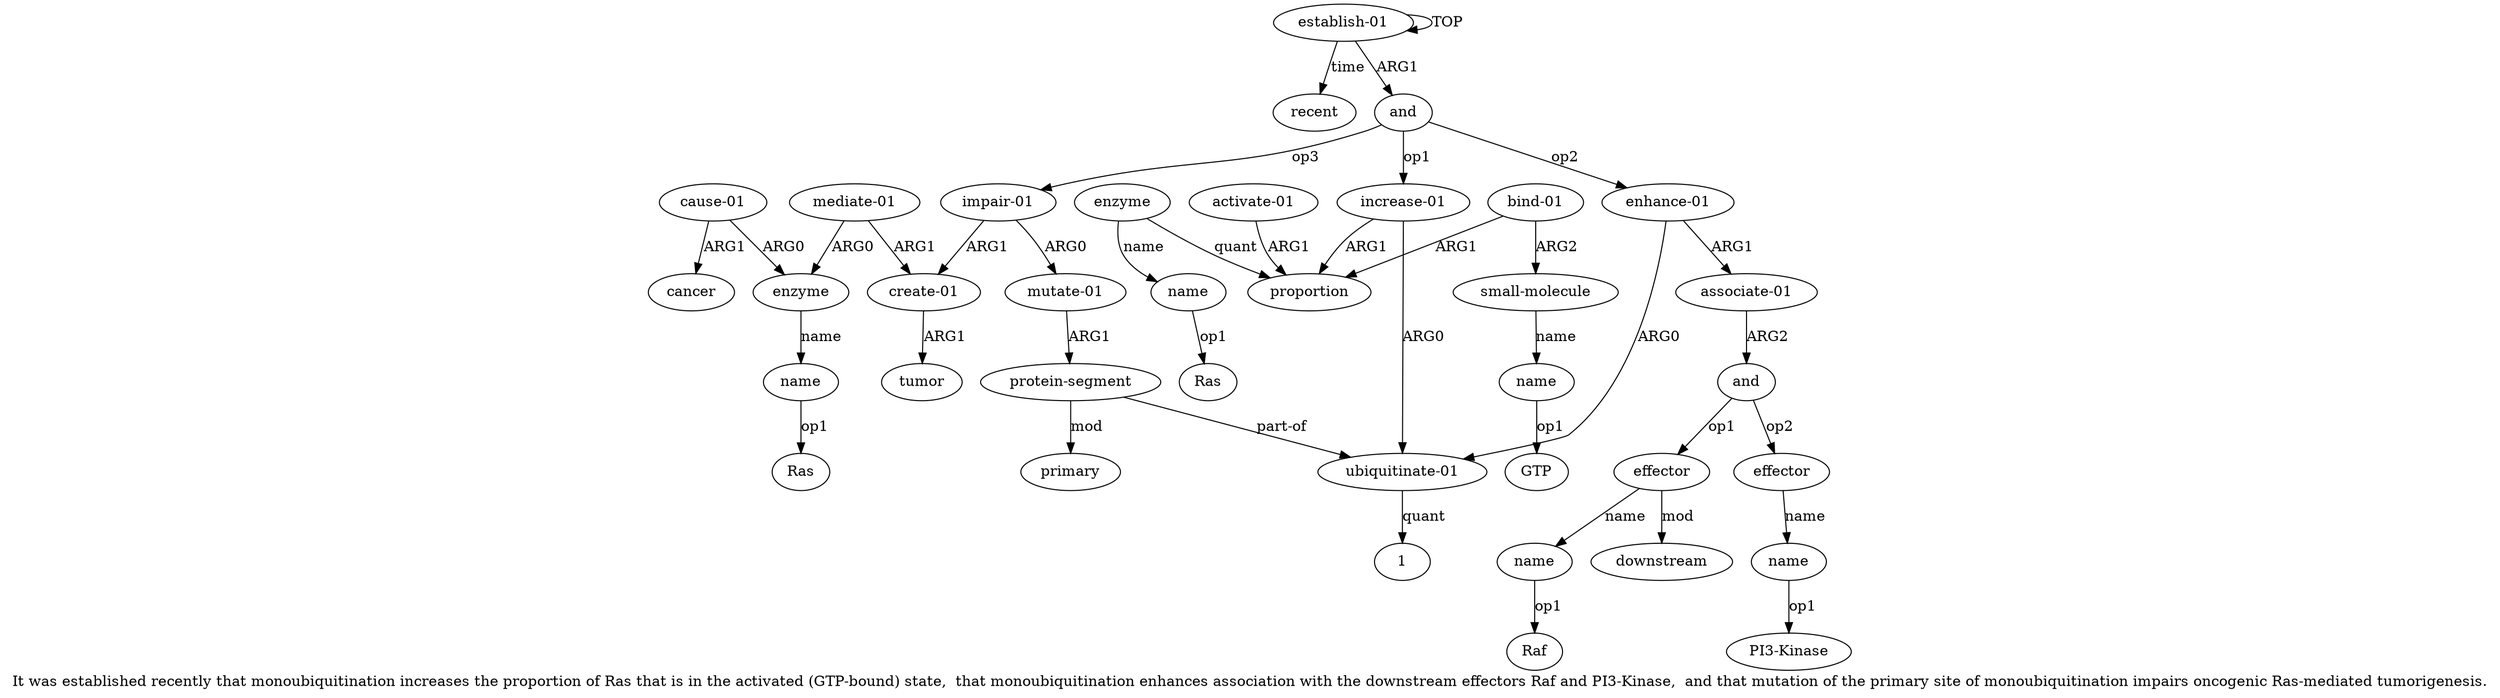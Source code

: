 digraph  {
	graph [label="It was established recently that monoubiquitination increases the proportion of Ras that is in the activated (GTP-bound) state,  \
that monoubiquitination enhances association with the downstream effectors Raf and PI3-Kinase,  and that mutation of the primary \
site of monoubiquitination impairs oncogenic Ras-mediated tumorigenesis."];
	node [label="\N"];
	a20	 [color=black,
		gold_ind=20,
		gold_label="mutate-01",
		label="mutate-01",
		test_ind=20,
		test_label="mutate-01"];
	a21	 [color=black,
		gold_ind=21,
		gold_label="protein-segment",
		label="protein-segment",
		test_ind=21,
		test_label="protein-segment"];
	a20 -> a21 [key=0,
	color=black,
	gold_label=ARG1,
	label=ARG1,
	test_label=ARG1];
a22 [color=black,
	gold_ind=22,
	gold_label=primary,
	label=primary,
	test_ind=22,
	test_label=primary];
a21 -> a22 [key=0,
color=black,
gold_label=mod,
label=mod,
test_label=mod];
a3 [color=black,
gold_ind=3,
gold_label="ubiquitinate-01",
label="ubiquitinate-01",
test_ind=3,
test_label="ubiquitinate-01"];
a21 -> a3 [key=0,
color=black,
gold_label="part-of",
label="part-of",
test_label="part-of"];
a23 [color=black,
gold_ind=23,
gold_label="create-01",
label="create-01",
test_ind=23,
test_label="create-01"];
a24 [color=black,
gold_ind=24,
gold_label=tumor,
label=tumor,
test_ind=24,
test_label=tumor];
a23 -> a24 [key=0,
color=black,
gold_label=ARG1,
label=ARG1,
test_label=ARG1];
a25 [color=black,
gold_ind=25,
gold_label="mediate-01",
label="mediate-01",
test_ind=25,
test_label="mediate-01"];
a25 -> a23 [key=0,
color=black,
gold_label=ARG1,
label=ARG1,
test_label=ARG1];
a26 [color=black,
gold_ind=26,
gold_label=enzyme,
label=enzyme,
test_ind=26,
test_label=enzyme];
a25 -> a26 [key=0,
color=black,
gold_label=ARG0,
label=ARG0,
test_label=ARG0];
a27 [color=black,
gold_ind=27,
gold_label=name,
label=name,
test_ind=27,
test_label=name];
a26 -> a27 [key=0,
color=black,
gold_label=name,
label=name,
test_label=name];
"a27 Ras" [color=black,
gold_ind=-1,
gold_label=Ras,
label=Ras,
test_ind=-1,
test_label=Ras];
a27 -> "a27 Ras" [key=0,
color=black,
gold_label=op1,
label=op1,
test_label=op1];
a28 [color=black,
gold_ind=28,
gold_label="cause-01",
label="cause-01",
test_ind=28,
test_label="cause-01"];
a28 -> a26 [key=0,
color=black,
gold_label=ARG0,
label=ARG0,
test_label=ARG0];
a29 [color=black,
gold_ind=29,
gold_label=cancer,
label=cancer,
test_ind=29,
test_label=cancer];
a28 -> a29 [key=0,
color=black,
gold_label=ARG1,
label=ARG1,
test_label=ARG1];
"a6 Ras" [color=black,
gold_ind=-1,
gold_label=Ras,
label=Ras,
test_ind=-1,
test_label=Ras];
a30 [color=black,
gold_ind=30,
gold_label=recent,
label=recent,
test_ind=30,
test_label=recent];
"a3 1" [color=black,
gold_ind=-1,
gold_label=1,
label=1,
test_ind=-1,
test_label=1];
"a15 Raf" [color=black,
gold_ind=-1,
gold_label=Raf,
label=Raf,
test_ind=-1,
test_label=Raf];
a15 [color=black,
gold_ind=15,
gold_label=name,
label=name,
test_ind=15,
test_label=name];
a15 -> "a15 Raf" [key=0,
color=black,
gold_label=op1,
label=op1,
test_label=op1];
a14 [color=black,
gold_ind=14,
gold_label=effector,
label=effector,
test_ind=14,
test_label=effector];
a14 -> a15 [key=0,
color=black,
gold_label=name,
label=name,
test_label=name];
a16 [color=black,
gold_ind=16,
gold_label=downstream,
label=downstream,
test_ind=16,
test_label=downstream];
a14 -> a16 [key=0,
color=black,
gold_label=mod,
label=mod,
test_label=mod];
a17 [color=black,
gold_ind=17,
gold_label=effector,
label=effector,
test_ind=17,
test_label=effector];
a18 [color=black,
gold_ind=18,
gold_label=name,
label=name,
test_ind=18,
test_label=name];
a17 -> a18 [key=0,
color=black,
gold_label=name,
label=name,
test_label=name];
a11 [color=black,
gold_ind=11,
gold_label="enhance-01",
label="enhance-01",
test_ind=11,
test_label="enhance-01"];
a12 [color=black,
gold_ind=12,
gold_label="associate-01",
label="associate-01",
test_ind=12,
test_label="associate-01"];
a11 -> a12 [key=0,
color=black,
gold_label=ARG1,
label=ARG1,
test_label=ARG1];
a11 -> a3 [key=0,
color=black,
gold_label=ARG0,
label=ARG0,
test_label=ARG0];
a10 [color=black,
gold_ind=10,
gold_label=name,
label=name,
test_ind=10,
test_label=name];
"a10 GTP" [color=black,
gold_ind=-1,
gold_label=GTP,
label=GTP,
test_ind=-1,
test_label=GTP];
a10 -> "a10 GTP" [key=0,
color=black,
gold_label=op1,
label=op1,
test_label=op1];
a13 [color=black,
gold_ind=13,
gold_label=and,
label=and,
test_ind=13,
test_label=and];
a13 -> a14 [key=0,
color=black,
gold_label=op1,
label=op1,
test_label=op1];
a13 -> a17 [key=0,
color=black,
gold_label=op2,
label=op2,
test_label=op2];
a12 -> a13 [key=0,
color=black,
gold_label=ARG2,
label=ARG2,
test_label=ARG2];
"a18 PI3-Kinase" [color=black,
gold_ind=-1,
gold_label="PI3-Kinase",
label="PI3-Kinase",
test_ind=-1,
test_label="PI3-Kinase"];
a19 [color=black,
gold_ind=19,
gold_label="impair-01",
label="impair-01",
test_ind=19,
test_label="impair-01"];
a19 -> a20 [key=0,
color=black,
gold_label=ARG0,
label=ARG0,
test_label=ARG0];
a19 -> a23 [key=0,
color=black,
gold_label=ARG1,
label=ARG1,
test_label=ARG1];
a18 -> "a18 PI3-Kinase" [key=0,
color=black,
gold_label=op1,
label=op1,
test_label=op1];
a1 [color=black,
gold_ind=1,
gold_label=and,
label=and,
test_ind=1,
test_label=and];
a1 -> a11 [key=0,
color=black,
gold_label=op2,
label=op2,
test_label=op2];
a1 -> a19 [key=0,
color=black,
gold_label=op3,
label=op3,
test_label=op3];
a2 [color=black,
gold_ind=2,
gold_label="increase-01",
label="increase-01",
test_ind=2,
test_label="increase-01"];
a1 -> a2 [key=0,
color=black,
gold_label=op1,
label=op1,
test_label=op1];
a0 [color=black,
gold_ind=0,
gold_label="establish-01",
label="establish-01",
test_ind=0,
test_label="establish-01"];
a0 -> a30 [key=0,
color=black,
gold_label=time,
label=time,
test_label=time];
a0 -> a1 [key=0,
color=black,
gold_label=ARG1,
label=ARG1,
test_label=ARG1];
a0 -> a0 [key=0,
color=black,
gold_label=TOP,
label=TOP,
test_label=TOP];
a3 -> "a3 1" [key=0,
color=black,
gold_label=quant,
label=quant,
test_label=quant];
a2 -> a3 [key=0,
color=black,
gold_label=ARG0,
label=ARG0,
test_label=ARG0];
a4 [color=black,
gold_ind=4,
gold_label=proportion,
label=proportion,
test_ind=4,
test_label=proportion];
a2 -> a4 [key=0,
color=black,
gold_label=ARG1,
label=ARG1,
test_label=ARG1];
a5 [color=black,
gold_ind=5,
gold_label=enzyme,
label=enzyme,
test_ind=5,
test_label=enzyme];
a5 -> a4 [key=0,
color=black,
gold_label=quant,
label=quant,
test_label=quant];
a6 [color=black,
gold_ind=6,
gold_label=name,
label=name,
test_ind=6,
test_label=name];
a5 -> a6 [key=0,
color=black,
gold_label=name,
label=name,
test_label=name];
a7 [color=black,
gold_ind=7,
gold_label="activate-01",
label="activate-01",
test_ind=7,
test_label="activate-01"];
a7 -> a4 [key=0,
color=black,
gold_label=ARG1,
label=ARG1,
test_label=ARG1];
a6 -> "a6 Ras" [key=0,
color=black,
gold_label=op1,
label=op1,
test_label=op1];
a9 [color=black,
gold_ind=9,
gold_label="small-molecule",
label="small-molecule",
test_ind=9,
test_label="small-molecule"];
a9 -> a10 [key=0,
color=black,
gold_label=name,
label=name,
test_label=name];
a8 [color=black,
gold_ind=8,
gold_label="bind-01",
label="bind-01",
test_ind=8,
test_label="bind-01"];
a8 -> a4 [key=0,
color=black,
gold_label=ARG1,
label=ARG1,
test_label=ARG1];
a8 -> a9 [key=0,
color=black,
gold_label=ARG2,
label=ARG2,
test_label=ARG2];
}
